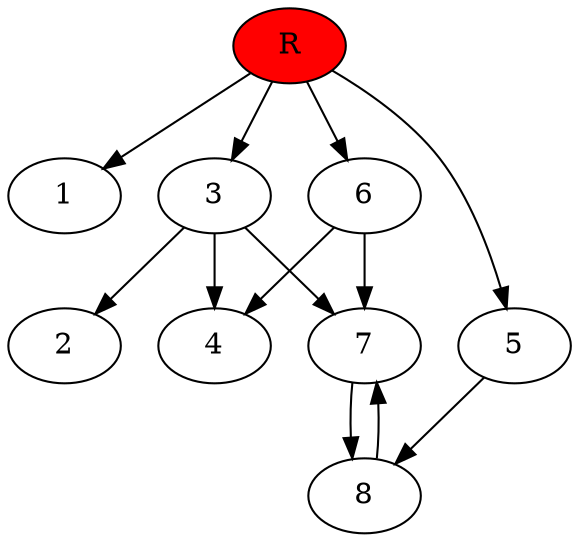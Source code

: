 digraph prb42382 {
	1
	2
	3
	4
	5
	6
	7
	8
	R [fillcolor="#ff0000" style=filled]
	3 -> 2
	3 -> 4
	3 -> 7
	5 -> 8
	6 -> 4
	6 -> 7
	7 -> 8
	8 -> 7
	R -> 1
	R -> 3
	R -> 5
	R -> 6
}

